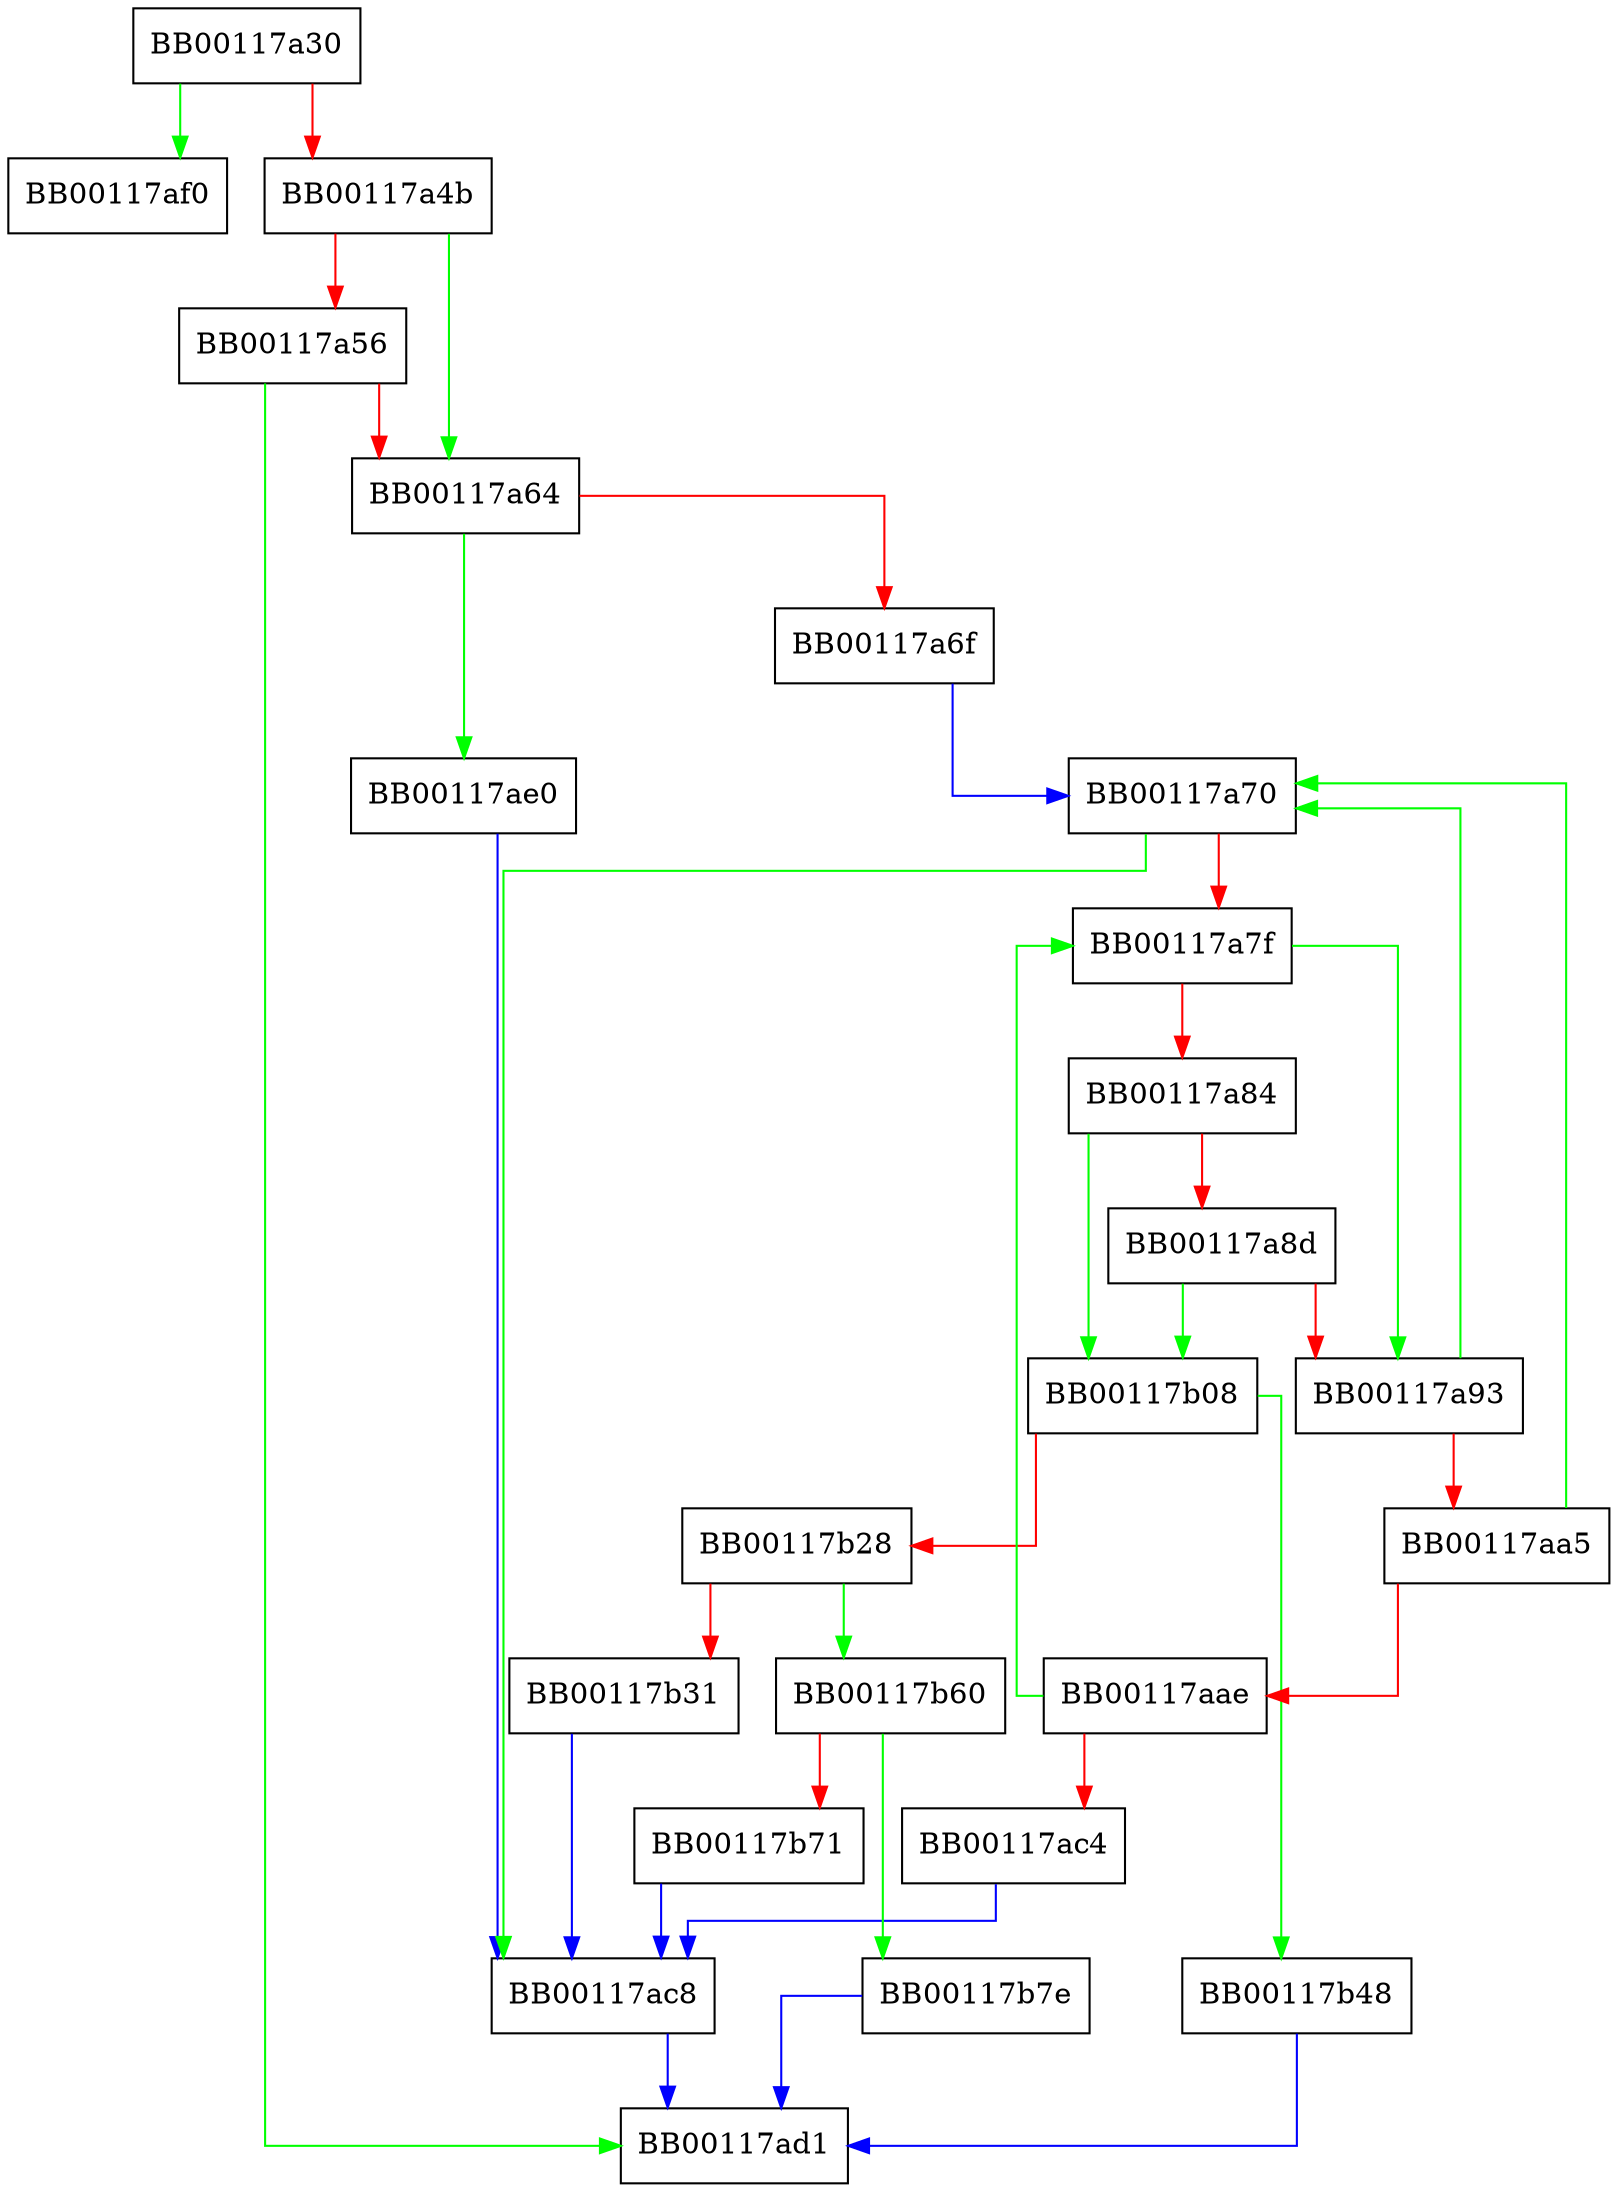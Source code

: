 digraph FUN_00117a30 {
  node [shape="box"];
  graph [splines=ortho];
  BB00117a30 -> BB00117af0 [color="green"];
  BB00117a30 -> BB00117a4b [color="red"];
  BB00117a4b -> BB00117a64 [color="green"];
  BB00117a4b -> BB00117a56 [color="red"];
  BB00117a56 -> BB00117ad1 [color="green"];
  BB00117a56 -> BB00117a64 [color="red"];
  BB00117a64 -> BB00117ae0 [color="green"];
  BB00117a64 -> BB00117a6f [color="red"];
  BB00117a6f -> BB00117a70 [color="blue"];
  BB00117a70 -> BB00117ac8 [color="green"];
  BB00117a70 -> BB00117a7f [color="red"];
  BB00117a7f -> BB00117a93 [color="green"];
  BB00117a7f -> BB00117a84 [color="red"];
  BB00117a84 -> BB00117b08 [color="green"];
  BB00117a84 -> BB00117a8d [color="red"];
  BB00117a8d -> BB00117b08 [color="green"];
  BB00117a8d -> BB00117a93 [color="red"];
  BB00117a93 -> BB00117a70 [color="green"];
  BB00117a93 -> BB00117aa5 [color="red"];
  BB00117aa5 -> BB00117a70 [color="green"];
  BB00117aa5 -> BB00117aae [color="red"];
  BB00117aae -> BB00117a7f [color="green"];
  BB00117aae -> BB00117ac4 [color="red"];
  BB00117ac4 -> BB00117ac8 [color="blue"];
  BB00117ac8 -> BB00117ad1 [color="blue"];
  BB00117ae0 -> BB00117ac8 [color="blue"];
  BB00117b08 -> BB00117b48 [color="green"];
  BB00117b08 -> BB00117b28 [color="red"];
  BB00117b28 -> BB00117b60 [color="green"];
  BB00117b28 -> BB00117b31 [color="red"];
  BB00117b31 -> BB00117ac8 [color="blue"];
  BB00117b48 -> BB00117ad1 [color="blue"];
  BB00117b60 -> BB00117b7e [color="green"];
  BB00117b60 -> BB00117b71 [color="red"];
  BB00117b71 -> BB00117ac8 [color="blue"];
  BB00117b7e -> BB00117ad1 [color="blue"];
}